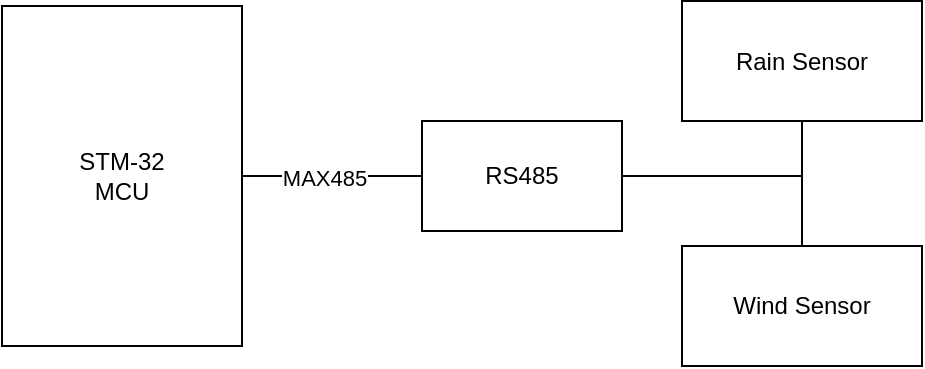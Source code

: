 <mxfile version="27.2.0">
  <diagram name="Page-1" id="KXagy0qOkPM8fm5rI9ap">
    <mxGraphModel dx="1426" dy="785" grid="1" gridSize="10" guides="1" tooltips="1" connect="1" arrows="1" fold="1" page="1" pageScale="1" pageWidth="850" pageHeight="1100" math="0" shadow="0">
      <root>
        <mxCell id="0" />
        <mxCell id="1" parent="0" />
        <mxCell id="4x-Ueavyg5gqqz9B8bQs-12" style="edgeStyle=orthogonalEdgeStyle;rounded=0;orthogonalLoop=1;jettySize=auto;html=1;exitX=1;exitY=0.5;exitDx=0;exitDy=0;endArrow=none;endFill=0;" edge="1" parent="1" source="4x-Ueavyg5gqqz9B8bQs-2">
          <mxGeometry relative="1" as="geometry">
            <mxPoint x="470" y="375" as="targetPoint" />
          </mxGeometry>
        </mxCell>
        <mxCell id="4x-Ueavyg5gqqz9B8bQs-23" value="MAX&lt;span style=&quot;background-color: light-dark(#ffffff, var(--ge-dark-color, #121212)); color: light-dark(rgb(0, 0, 0), rgb(255, 255, 255));&quot;&gt;485&lt;/span&gt;" style="edgeLabel;html=1;align=center;verticalAlign=middle;resizable=0;points=[];" vertex="1" connectable="0" parent="4x-Ueavyg5gqqz9B8bQs-12">
          <mxGeometry x="-0.204" y="-1" relative="1" as="geometry">
            <mxPoint x="5" as="offset" />
          </mxGeometry>
        </mxCell>
        <mxCell id="4x-Ueavyg5gqqz9B8bQs-2" value="STM-32&lt;div&gt;MCU&lt;/div&gt;" style="rounded=0;whiteSpace=wrap;html=1;" vertex="1" parent="1">
          <mxGeometry x="260" y="290" width="120" height="170" as="geometry" />
        </mxCell>
        <mxCell id="4x-Ueavyg5gqqz9B8bQs-14" value="RS485" style="rounded=0;whiteSpace=wrap;html=1;" vertex="1" parent="1">
          <mxGeometry x="470" y="347.5" width="100" height="55" as="geometry" />
        </mxCell>
        <mxCell id="4x-Ueavyg5gqqz9B8bQs-15" value="" style="endArrow=none;html=1;rounded=0;exitX=1;exitY=0.5;exitDx=0;exitDy=0;" edge="1" parent="1" source="4x-Ueavyg5gqqz9B8bQs-14">
          <mxGeometry width="50" height="50" relative="1" as="geometry">
            <mxPoint x="400" y="430" as="sourcePoint" />
            <mxPoint x="660" y="375" as="targetPoint" />
          </mxGeometry>
        </mxCell>
        <mxCell id="4x-Ueavyg5gqqz9B8bQs-20" value="" style="edgeStyle=orthogonalEdgeStyle;rounded=0;orthogonalLoop=1;jettySize=auto;html=1;endArrow=none;endFill=0;" edge="1" parent="1" source="4x-Ueavyg5gqqz9B8bQs-16" target="4x-Ueavyg5gqqz9B8bQs-17">
          <mxGeometry relative="1" as="geometry" />
        </mxCell>
        <mxCell id="4x-Ueavyg5gqqz9B8bQs-16" value="Wind Sensor" style="rounded=0;whiteSpace=wrap;html=1;" vertex="1" parent="1">
          <mxGeometry x="600" y="410" width="120" height="60" as="geometry" />
        </mxCell>
        <mxCell id="4x-Ueavyg5gqqz9B8bQs-19" style="edgeStyle=orthogonalEdgeStyle;rounded=0;orthogonalLoop=1;jettySize=auto;html=1;exitX=0.5;exitY=1;exitDx=0;exitDy=0;endArrow=none;endFill=0;" edge="1" parent="1" source="4x-Ueavyg5gqqz9B8bQs-17">
          <mxGeometry relative="1" as="geometry">
            <mxPoint x="660" y="380" as="targetPoint" />
          </mxGeometry>
        </mxCell>
        <mxCell id="4x-Ueavyg5gqqz9B8bQs-17" value="Rain Sensor" style="rounded=0;whiteSpace=wrap;html=1;" vertex="1" parent="1">
          <mxGeometry x="600" y="287.5" width="120" height="60" as="geometry" />
        </mxCell>
      </root>
    </mxGraphModel>
  </diagram>
</mxfile>
